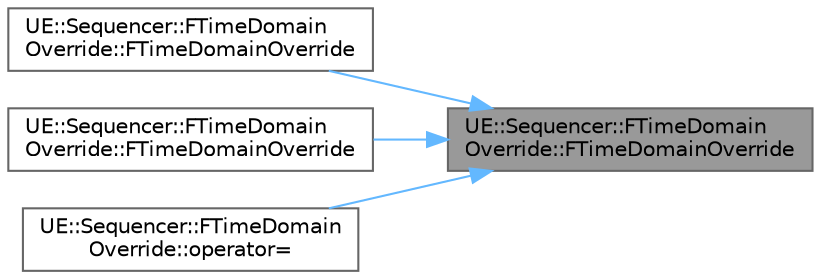digraph "UE::Sequencer::FTimeDomainOverride::FTimeDomainOverride"
{
 // INTERACTIVE_SVG=YES
 // LATEX_PDF_SIZE
  bgcolor="transparent";
  edge [fontname=Helvetica,fontsize=10,labelfontname=Helvetica,labelfontsize=10];
  node [fontname=Helvetica,fontsize=10,shape=box,height=0.2,width=0.4];
  rankdir="RL";
  Node1 [id="Node000001",label="UE::Sequencer::FTimeDomain\lOverride::FTimeDomainOverride",height=0.2,width=0.4,color="gray40", fillcolor="grey60", style="filled", fontcolor="black",tooltip=" "];
  Node1 -> Node2 [id="edge1_Node000001_Node000002",dir="back",color="steelblue1",style="solid",tooltip=" "];
  Node2 [id="Node000002",label="UE::Sequencer::FTimeDomain\lOverride::FTimeDomainOverride",height=0.2,width=0.4,color="grey40", fillcolor="white", style="filled",URL="$d4/d14/structUE_1_1Sequencer_1_1FTimeDomainOverride.html#ae94ad974859456f4584cb93109faacba",tooltip=" "];
  Node1 -> Node3 [id="edge2_Node000001_Node000003",dir="back",color="steelblue1",style="solid",tooltip=" "];
  Node3 [id="Node000003",label="UE::Sequencer::FTimeDomain\lOverride::FTimeDomainOverride",height=0.2,width=0.4,color="grey40", fillcolor="white", style="filled",URL="$d4/d14/structUE_1_1Sequencer_1_1FTimeDomainOverride.html#a2856eea4840d1e626c95ee28f6265342",tooltip=" "];
  Node1 -> Node4 [id="edge3_Node000001_Node000004",dir="back",color="steelblue1",style="solid",tooltip=" "];
  Node4 [id="Node000004",label="UE::Sequencer::FTimeDomain\lOverride::operator=",height=0.2,width=0.4,color="grey40", fillcolor="white", style="filled",URL="$d4/d14/structUE_1_1Sequencer_1_1FTimeDomainOverride.html#a7ddaccbd438e0dc6a9b69bf94857047e",tooltip=" "];
}
